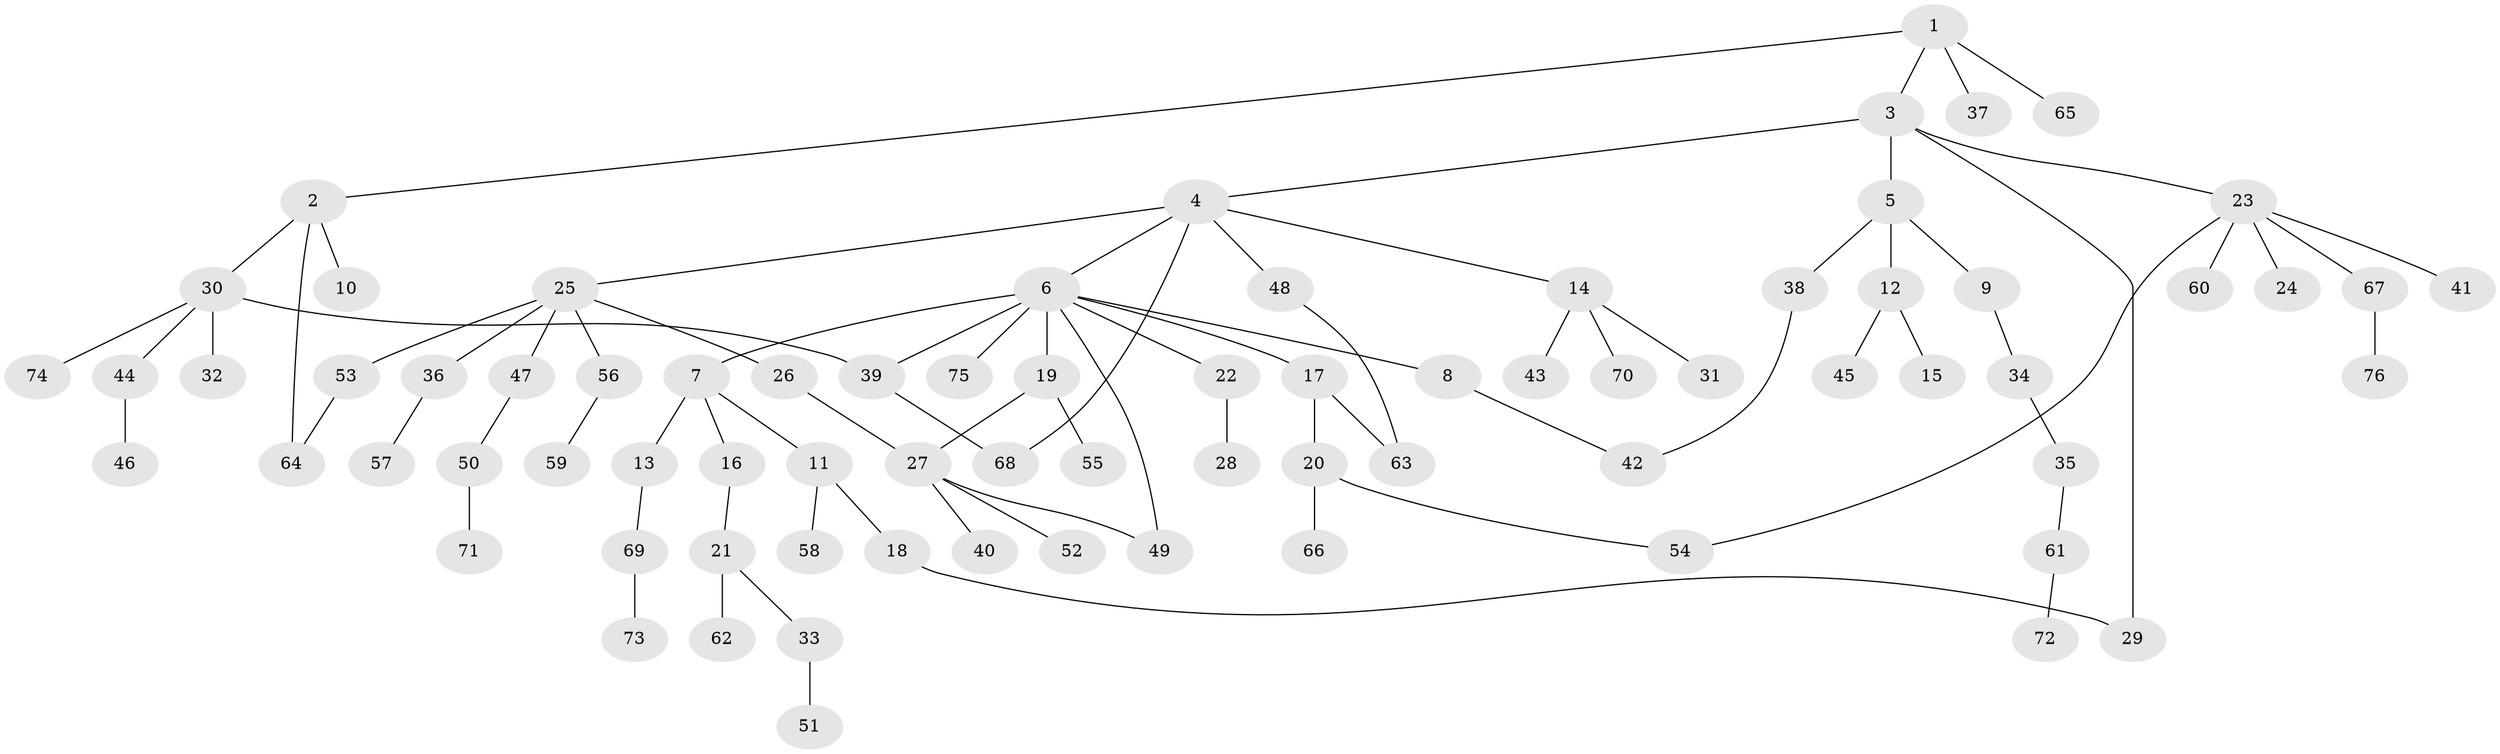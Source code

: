 // Generated by graph-tools (version 1.1) at 2025/13/03/09/25 04:13:38]
// undirected, 76 vertices, 84 edges
graph export_dot {
graph [start="1"]
  node [color=gray90,style=filled];
  1;
  2;
  3;
  4;
  5;
  6;
  7;
  8;
  9;
  10;
  11;
  12;
  13;
  14;
  15;
  16;
  17;
  18;
  19;
  20;
  21;
  22;
  23;
  24;
  25;
  26;
  27;
  28;
  29;
  30;
  31;
  32;
  33;
  34;
  35;
  36;
  37;
  38;
  39;
  40;
  41;
  42;
  43;
  44;
  45;
  46;
  47;
  48;
  49;
  50;
  51;
  52;
  53;
  54;
  55;
  56;
  57;
  58;
  59;
  60;
  61;
  62;
  63;
  64;
  65;
  66;
  67;
  68;
  69;
  70;
  71;
  72;
  73;
  74;
  75;
  76;
  1 -- 2;
  1 -- 3;
  1 -- 37;
  1 -- 65;
  2 -- 10;
  2 -- 30;
  2 -- 64;
  3 -- 4;
  3 -- 5;
  3 -- 23;
  3 -- 29;
  4 -- 6;
  4 -- 14;
  4 -- 25;
  4 -- 48;
  4 -- 68;
  5 -- 9;
  5 -- 12;
  5 -- 38;
  6 -- 7;
  6 -- 8;
  6 -- 17;
  6 -- 19;
  6 -- 22;
  6 -- 39;
  6 -- 49;
  6 -- 75;
  7 -- 11;
  7 -- 13;
  7 -- 16;
  8 -- 42;
  9 -- 34;
  11 -- 18;
  11 -- 58;
  12 -- 15;
  12 -- 45;
  13 -- 69;
  14 -- 31;
  14 -- 43;
  14 -- 70;
  16 -- 21;
  17 -- 20;
  17 -- 63;
  18 -- 29;
  19 -- 55;
  19 -- 27;
  20 -- 66;
  20 -- 54;
  21 -- 33;
  21 -- 62;
  22 -- 28;
  23 -- 24;
  23 -- 41;
  23 -- 54;
  23 -- 60;
  23 -- 67;
  25 -- 26;
  25 -- 36;
  25 -- 47;
  25 -- 53;
  25 -- 56;
  26 -- 27;
  27 -- 40;
  27 -- 52;
  27 -- 49;
  30 -- 32;
  30 -- 44;
  30 -- 74;
  30 -- 39;
  33 -- 51;
  34 -- 35;
  35 -- 61;
  36 -- 57;
  38 -- 42;
  39 -- 68;
  44 -- 46;
  47 -- 50;
  48 -- 63;
  50 -- 71;
  53 -- 64;
  56 -- 59;
  61 -- 72;
  67 -- 76;
  69 -- 73;
}
